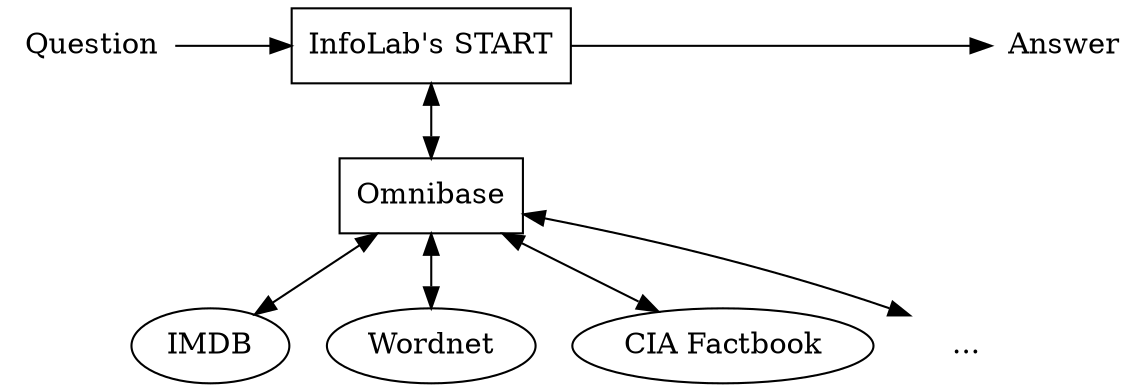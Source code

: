 digraph G {
        question [shape=plaintext, label="Question",group=s];
        answer [shape=plaintext, label="Answer",group=t];
        start [shape=box, label="InfoLab's START", rank=max];
        omnibase [shape=box, label="Omnibase",group=o];
        imdb [label="IMDB", group=o];
        cia [label="CIA Factbook",group=o];
        wordnet [label="Wordnet",group=o];
        etc [shape=plaintext, label="...",group=o];

        // Arrows
        question -> start -> answer;
        start->omnibase[dir=both];
        omnibase -> {imdb;wordnet;cia;etc}[dir=both];

        // Implicit orderings
        {rank=same; question; answer; start;}
        {rank=same
                ls2[style=invis,shape=point,group=s];
                omnibase
                lt2[style=invis,shape=point,group=t]}
        {rank=same
                ls3[style=invis,shape=point,group=s];
                imdb wordnet; cia; etc;
                lt3[style=invis,shape=point,group=t];
        }

        edge[style=invis]
        question->ls2->ls3;
        answer->lt2->lt3;
        ls2->omnibase->ls2;
        ls3->imdb -> wordnet -> cia -> etc->ls3;
}
